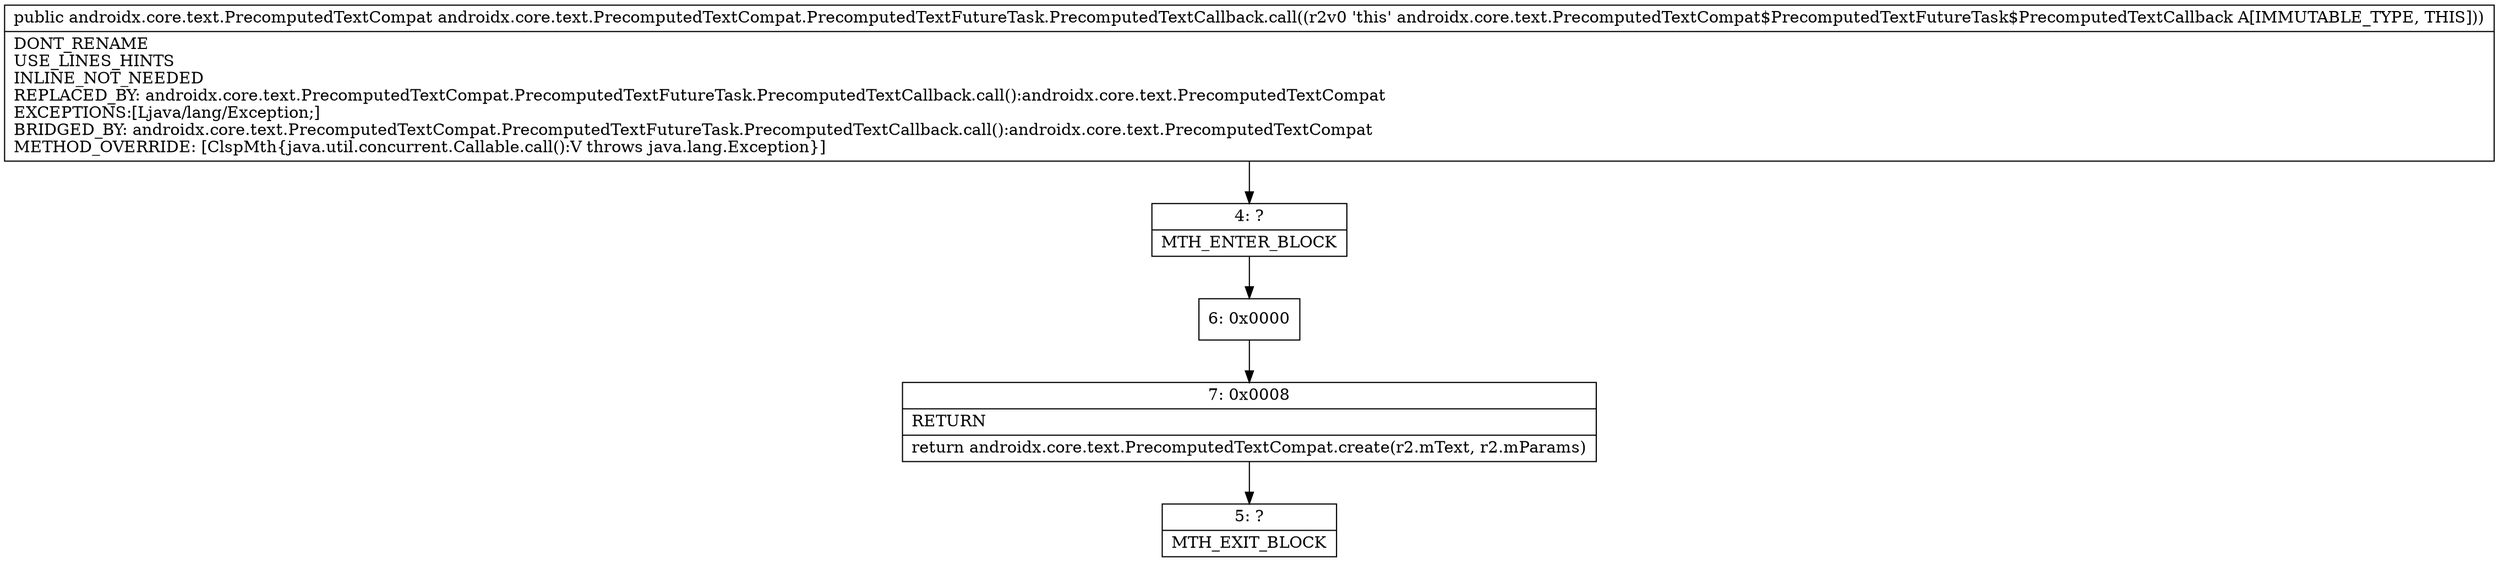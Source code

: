 digraph "CFG forandroidx.core.text.PrecomputedTextCompat.PrecomputedTextFutureTask.PrecomputedTextCallback.call()Landroidx\/core\/text\/PrecomputedTextCompat;" {
Node_4 [shape=record,label="{4\:\ ?|MTH_ENTER_BLOCK\l}"];
Node_6 [shape=record,label="{6\:\ 0x0000}"];
Node_7 [shape=record,label="{7\:\ 0x0008|RETURN\l|return androidx.core.text.PrecomputedTextCompat.create(r2.mText, r2.mParams)\l}"];
Node_5 [shape=record,label="{5\:\ ?|MTH_EXIT_BLOCK\l}"];
MethodNode[shape=record,label="{public androidx.core.text.PrecomputedTextCompat androidx.core.text.PrecomputedTextCompat.PrecomputedTextFutureTask.PrecomputedTextCallback.call((r2v0 'this' androidx.core.text.PrecomputedTextCompat$PrecomputedTextFutureTask$PrecomputedTextCallback A[IMMUTABLE_TYPE, THIS]))  | DONT_RENAME\lUSE_LINES_HINTS\lINLINE_NOT_NEEDED\lREPLACED_BY: androidx.core.text.PrecomputedTextCompat.PrecomputedTextFutureTask.PrecomputedTextCallback.call():androidx.core.text.PrecomputedTextCompat\lEXCEPTIONS:[Ljava\/lang\/Exception;]\lBRIDGED_BY: androidx.core.text.PrecomputedTextCompat.PrecomputedTextFutureTask.PrecomputedTextCallback.call():androidx.core.text.PrecomputedTextCompat\lMETHOD_OVERRIDE: [ClspMth\{java.util.concurrent.Callable.call():V throws java.lang.Exception\}]\l}"];
MethodNode -> Node_4;Node_4 -> Node_6;
Node_6 -> Node_7;
Node_7 -> Node_5;
}

